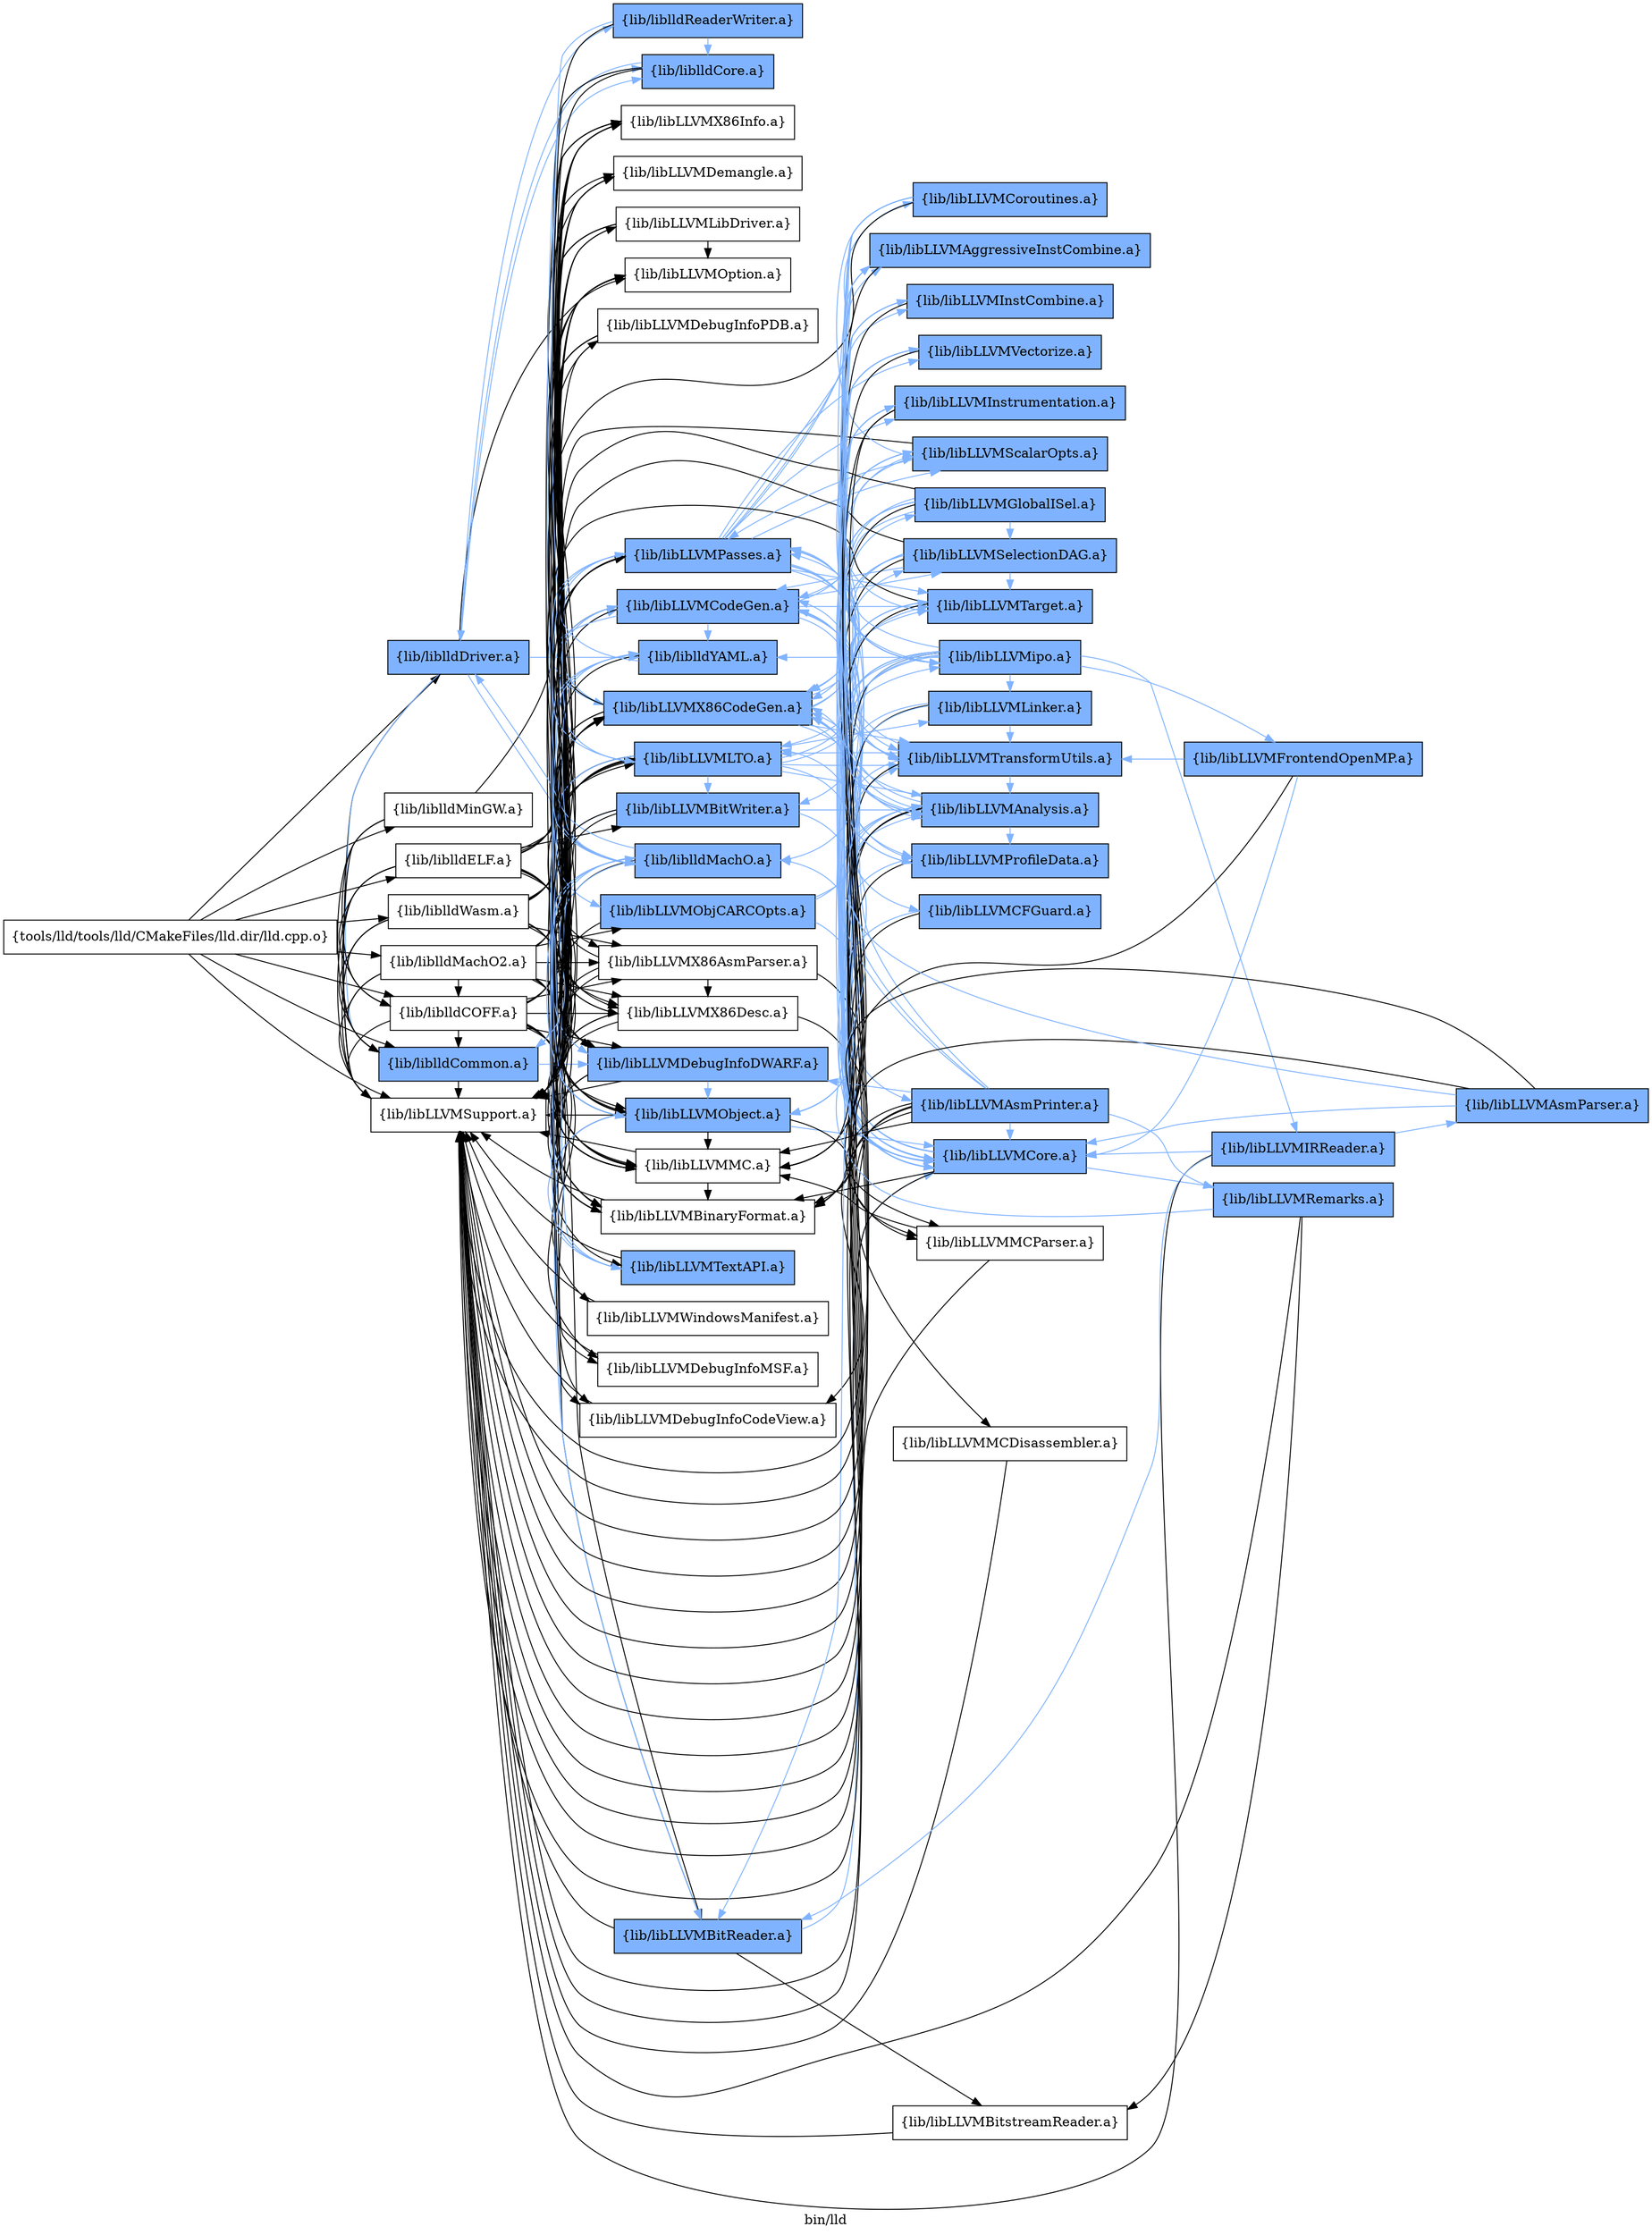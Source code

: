 digraph "bin/lld" {
	label="bin/lld";
	rankdir=LR;
	{ rank=same; Node0x55b490368e38;  }
	{ rank=same; Node0x55b490369f68; Node0x55b490369a18; Node0x55b4903694c8; Node0x55b49035f518; Node0x55b49035fa68; Node0x55b49035ff18; Node0x55b490360508; Node0x55b490360918;  }
	{ rank=same; Node0x55b49036fa08; Node0x55b490350a68; Node0x55b490351008; Node0x55b490366408; Node0x55b490362d08; Node0x55b490350568; Node0x55b490353268; Node0x55b490352d68; Node0x55b490354668; Node0x55b490366908; Node0x55b490359a78; Node0x55b4903524f8; Node0x55b490362718; Node0x55b490351ff8; Node0x55b490358538; Node0x55b490359fc8; Node0x55b490365968; Node0x55b490351e68; Node0x55b490360e68; Node0x55b490361368; Node0x55b490361a48; Node0x55b490361d18; Node0x55b490369108; Node0x55b490357b38; Node0x55b490358038; Node0x55b490367948;  }
	{ rank=same; Node0x55b490359f78; Node0x55b4903529f8; Node0x55b490359168; Node0x55b490367f38; Node0x55b490352a48; Node0x55b490351af8; Node0x55b490368c08; Node0x55b490351508; Node0x55b490351968; Node0x55b490352548; Node0x55b490358a38; Node0x55b490353808; Node0x55b490366db8; Node0x55b4903609b8; Node0x55b490367268; Node0x55b490368758; Node0x55b4903681b8; Node0x55b490355f18; Node0x55b490359c08; Node0x55b4903703b8;  }
	{ rank=same; Node0x55b490350838; Node0x55b4903613b8; Node0x55b490360dc8;  }

	Node0x55b490368e38 [shape=record,shape=box,group=0,label="{tools/lld/tools/lld/CMakeFiles/lld.dir/lld.cpp.o}"];
	Node0x55b490368e38 -> Node0x55b490369f68;
	Node0x55b490368e38 -> Node0x55b490369a18;
	Node0x55b490368e38 -> Node0x55b4903694c8;
	Node0x55b490368e38 -> Node0x55b49035f518;
	Node0x55b490368e38 -> Node0x55b49035fa68;
	Node0x55b490368e38 -> Node0x55b49035ff18;
	Node0x55b490368e38 -> Node0x55b490360508;
	Node0x55b490368e38 -> Node0x55b490360918;
	Node0x55b490369f68 [shape=record,shape=box,group=0,label="{lib/libLLVMSupport.a}"];
	Node0x55b490369f68 -> Node0x55b49036fa08;
	Node0x55b490369a18 [shape=record,shape=box,group=1,style=filled,fillcolor="0.600000 0.5 1",label="{lib/liblldCommon.a}"];
	Node0x55b490369a18 -> Node0x55b490369f68;
	Node0x55b490369a18 -> Node0x55b490350a68;
	Node0x55b490369a18 -> Node0x55b490351008[color="0.600000 0.5 1"];
	Node0x55b490369a18 -> Node0x55b490366408[color="0.600000 0.5 1"];
	Node0x55b490369a18 -> Node0x55b49036fa08;
	Node0x55b4903694c8 [shape=record,shape=box,group=0,label="{lib/liblldCOFF.a}"];
	Node0x55b4903694c8 -> Node0x55b490369f68;
	Node0x55b4903694c8 -> Node0x55b490369a18;
	Node0x55b4903694c8 -> Node0x55b490362d08;
	Node0x55b4903694c8 -> Node0x55b490350a68;
	Node0x55b4903694c8 -> Node0x55b490350568;
	Node0x55b4903694c8 -> Node0x55b490353268;
	Node0x55b4903694c8 -> Node0x55b490352d68;
	Node0x55b4903694c8 -> Node0x55b490354668;
	Node0x55b4903694c8 -> Node0x55b490366908;
	Node0x55b4903694c8 -> Node0x55b490359a78;
	Node0x55b4903694c8 -> Node0x55b4903524f8;
	Node0x55b4903694c8 -> Node0x55b490362718;
	Node0x55b4903694c8 -> Node0x55b490351ff8;
	Node0x55b4903694c8 -> Node0x55b490358538;
	Node0x55b4903694c8 -> Node0x55b490359fc8;
	Node0x55b4903694c8 -> Node0x55b490351008;
	Node0x55b4903694c8 -> Node0x55b490365968;
	Node0x55b4903694c8 -> Node0x55b490351e68;
	Node0x55b4903694c8 -> Node0x55b49036fa08;
	Node0x55b49035f518 [shape=record,shape=box,group=1,style=filled,fillcolor="0.600000 0.5 1",label="{lib/liblldDriver.a}"];
	Node0x55b49035f518 -> Node0x55b490369f68;
	Node0x55b49035f518 -> Node0x55b490369a18[color="0.600000 0.5 1"];
	Node0x55b49035f518 -> Node0x55b490360e68[color="0.600000 0.5 1"];
	Node0x55b49035f518 -> Node0x55b490361368[color="0.600000 0.5 1"];
	Node0x55b49035f518 -> Node0x55b490361a48[color="0.600000 0.5 1"];
	Node0x55b49035f518 -> Node0x55b490361d18[color="0.600000 0.5 1"];
	Node0x55b49035f518 -> Node0x55b490350a68;
	Node0x55b49035fa68 [shape=record,shape=box,group=0,label="{lib/liblldELF.a}"];
	Node0x55b49035fa68 -> Node0x55b490369f68;
	Node0x55b49035fa68 -> Node0x55b490369a18;
	Node0x55b49035fa68 -> Node0x55b4903694c8;
	Node0x55b49035fa68 -> Node0x55b490350a68;
	Node0x55b49035fa68 -> Node0x55b490350568;
	Node0x55b49035fa68 -> Node0x55b490353268;
	Node0x55b49035fa68 -> Node0x55b490352d68;
	Node0x55b49035fa68 -> Node0x55b490354668;
	Node0x55b49035fa68 -> Node0x55b490366908;
	Node0x55b49035fa68 -> Node0x55b490359a78;
	Node0x55b49035fa68 -> Node0x55b4903524f8;
	Node0x55b49035fa68 -> Node0x55b490351008;
	Node0x55b49035fa68 -> Node0x55b490365968;
	Node0x55b49035fa68 -> Node0x55b490369108;
	Node0x55b49035fa68 -> Node0x55b490358538;
	Node0x55b49035fa68 -> Node0x55b49036fa08;
	Node0x55b49035ff18 [shape=record,shape=box,group=0,label="{lib/liblldMachO2.a}"];
	Node0x55b49035ff18 -> Node0x55b490369f68;
	Node0x55b49035ff18 -> Node0x55b490369a18;
	Node0x55b49035ff18 -> Node0x55b4903694c8;
	Node0x55b49035ff18 -> Node0x55b490350a68;
	Node0x55b49035ff18 -> Node0x55b490350568;
	Node0x55b49035ff18 -> Node0x55b490353268;
	Node0x55b49035ff18 -> Node0x55b490352d68;
	Node0x55b49035ff18 -> Node0x55b490354668;
	Node0x55b49035ff18 -> Node0x55b490366908;
	Node0x55b49035ff18 -> Node0x55b490359a78;
	Node0x55b49035ff18 -> Node0x55b490357b38;
	Node0x55b49035ff18 -> Node0x55b4903524f8;
	Node0x55b49035ff18 -> Node0x55b490358038;
	Node0x55b49035ff18 -> Node0x55b490351008;
	Node0x55b49035ff18 -> Node0x55b490367948;
	Node0x55b49035ff18 -> Node0x55b490365968;
	Node0x55b49035ff18 -> Node0x55b490358538;
	Node0x55b490360508 [shape=record,shape=box,group=0,label="{lib/liblldMinGW.a}"];
	Node0x55b490360508 -> Node0x55b490369f68;
	Node0x55b490360508 -> Node0x55b490369a18;
	Node0x55b490360508 -> Node0x55b4903694c8;
	Node0x55b490360508 -> Node0x55b490350a68;
	Node0x55b490360918 [shape=record,shape=box,group=0,label="{lib/liblldWasm.a}"];
	Node0x55b490360918 -> Node0x55b490369f68;
	Node0x55b490360918 -> Node0x55b490369a18;
	Node0x55b490360918 -> Node0x55b4903694c8;
	Node0x55b490360918 -> Node0x55b490350a68;
	Node0x55b490360918 -> Node0x55b490350568;
	Node0x55b490360918 -> Node0x55b490353268;
	Node0x55b490360918 -> Node0x55b490352d68;
	Node0x55b490360918 -> Node0x55b490354668;
	Node0x55b490360918 -> Node0x55b490366908;
	Node0x55b490360918 -> Node0x55b490359a78;
	Node0x55b490360918 -> Node0x55b4903524f8;
	Node0x55b490360918 -> Node0x55b490365968;
	Node0x55b490360918 -> Node0x55b490358538;
	Node0x55b490362d08 [shape=record,shape=box,group=0,label="{lib/libLLVMLibDriver.a}"];
	Node0x55b490362d08 -> Node0x55b490369f68;
	Node0x55b490362d08 -> Node0x55b490350a68;
	Node0x55b490362d08 -> Node0x55b490359a78;
	Node0x55b490362d08 -> Node0x55b490358038;
	Node0x55b490362d08 -> Node0x55b4903524f8;
	Node0x55b490350a68 [shape=record,shape=box,group=0,label="{lib/libLLVMOption.a}"];
	Node0x55b490350a68 -> Node0x55b490369f68;
	Node0x55b490350568 [shape=record,shape=box,group=1,style=filled,fillcolor="0.600000 0.5 1",label="{lib/libLLVMX86CodeGen.a}"];
	Node0x55b490350568 -> Node0x55b490369f68;
	Node0x55b490350568 -> Node0x55b490351508[color="0.600000 0.5 1"];
	Node0x55b490350568 -> Node0x55b490352d68;
	Node0x55b490350568 -> Node0x55b490354668;
	Node0x55b490350568 -> Node0x55b490366408[color="0.600000 0.5 1"];
	Node0x55b490350568 -> Node0x55b490358538;
	Node0x55b490350568 -> Node0x55b4903529f8[color="0.600000 0.5 1"];
	Node0x55b490350568 -> Node0x55b490367f38[color="0.600000 0.5 1"];
	Node0x55b490350568 -> Node0x55b490352a48[color="0.600000 0.5 1"];
	Node0x55b490350568 -> Node0x55b490359f78[color="0.600000 0.5 1"];
	Node0x55b490350568 -> Node0x55b490351968[color="0.600000 0.5 1"];
	Node0x55b490350568 -> Node0x55b490352548[color="0.600000 0.5 1"];
	Node0x55b490350568 -> Node0x55b490351af8[color="0.600000 0.5 1"];
	Node0x55b490350568 -> Node0x55b490359168[color="0.600000 0.5 1"];
	Node0x55b490353268 [shape=record,shape=box,group=0,label="{lib/libLLVMX86AsmParser.a}"];
	Node0x55b490353268 -> Node0x55b490369f68;
	Node0x55b490353268 -> Node0x55b490352d68;
	Node0x55b490353268 -> Node0x55b490354668;
	Node0x55b490353268 -> Node0x55b490358a38;
	Node0x55b490353268 -> Node0x55b490358538;
	Node0x55b490352d68 [shape=record,shape=box,group=0,label="{lib/libLLVMX86Desc.a}"];
	Node0x55b490352d68 -> Node0x55b490369f68;
	Node0x55b490352d68 -> Node0x55b490358538;
	Node0x55b490352d68 -> Node0x55b490353808;
	Node0x55b490352d68 -> Node0x55b490354668;
	Node0x55b490352d68 -> Node0x55b4903524f8;
	Node0x55b490354668 [shape=record,shape=box,group=0,label="{lib/libLLVMX86Info.a}"];
	Node0x55b490354668 -> Node0x55b490369f68;
	Node0x55b490366908 [shape=record,shape=box,group=1,style=filled,fillcolor="0.600000 0.5 1",label="{lib/libLLVMLTO.a}"];
	Node0x55b490366908 -> Node0x55b490369f68;
	Node0x55b490366908 -> Node0x55b490366db8[color="0.600000 0.5 1"];
	Node0x55b490366908 -> Node0x55b490369108[color="0.600000 0.5 1"];
	Node0x55b490366908 -> Node0x55b4903609b8[color="0.600000 0.5 1"];
	Node0x55b490366908 -> Node0x55b490359f78[color="0.600000 0.5 1"];
	Node0x55b490366908 -> Node0x55b490359a78[color="0.600000 0.5 1"];
	Node0x55b490366908 -> Node0x55b490358038[color="0.600000 0.5 1"];
	Node0x55b490366908 -> Node0x55b4903529f8[color="0.600000 0.5 1"];
	Node0x55b490366908 -> Node0x55b490365968[color="0.600000 0.5 1"];
	Node0x55b490366908 -> Node0x55b490367f38[color="0.600000 0.5 1"];
	Node0x55b490366908 -> Node0x55b490359168[color="0.600000 0.5 1"];
	Node0x55b490366908 -> Node0x55b490358538;
	Node0x55b490359a78 [shape=record,shape=box,group=1,style=filled,fillcolor="0.600000 0.5 1",label="{lib/libLLVMObject.a}"];
	Node0x55b490359a78 -> Node0x55b490369f68;
	Node0x55b490359a78 -> Node0x55b4903529f8[color="0.600000 0.5 1"];
	Node0x55b490359a78 -> Node0x55b4903524f8;
	Node0x55b490359a78 -> Node0x55b490358538;
	Node0x55b490359a78 -> Node0x55b490358038[color="0.600000 0.5 1"];
	Node0x55b490359a78 -> Node0x55b490358a38;
	Node0x55b490359a78 -> Node0x55b490357b38[color="0.600000 0.5 1"];
	Node0x55b4903524f8 [shape=record,shape=box,group=0,label="{lib/libLLVMBinaryFormat.a}"];
	Node0x55b4903524f8 -> Node0x55b490369f68;
	Node0x55b490362718 [shape=record,shape=box,group=0,label="{lib/libLLVMDebugInfoPDB.a}"];
	Node0x55b490362718 -> Node0x55b490369f68;
	Node0x55b490362718 -> Node0x55b490351e68;
	Node0x55b490362718 -> Node0x55b490351ff8;
	Node0x55b490362718 -> Node0x55b490359a78;
	Node0x55b490362718 -> Node0x55b4903524f8;
	Node0x55b490351ff8 [shape=record,shape=box,group=0,label="{lib/libLLVMDebugInfoCodeView.a}"];
	Node0x55b490351ff8 -> Node0x55b490369f68;
	Node0x55b490358538 [shape=record,shape=box,group=0,label="{lib/libLLVMMC.a}"];
	Node0x55b490358538 -> Node0x55b490369f68;
	Node0x55b490358538 -> Node0x55b4903524f8;
	Node0x55b490359fc8 [shape=record,shape=box,group=0,label="{lib/libLLVMWindowsManifest.a}"];
	Node0x55b490359fc8 -> Node0x55b490369f68;
	Node0x55b490351008 [shape=record,shape=box,group=1,style=filled,fillcolor="0.600000 0.5 1",label="{lib/libLLVMDebugInfoDWARF.a}"];
	Node0x55b490351008 -> Node0x55b490369f68;
	Node0x55b490351008 -> Node0x55b490359a78[color="0.600000 0.5 1"];
	Node0x55b490351008 -> Node0x55b4903524f8;
	Node0x55b490351008 -> Node0x55b490358538;
	Node0x55b490365968 [shape=record,shape=box,group=1,style=filled,fillcolor="0.600000 0.5 1",label="{lib/libLLVMPasses.a}"];
	Node0x55b490365968 -> Node0x55b490369f68;
	Node0x55b490365968 -> Node0x55b490367f38[color="0.600000 0.5 1"];
	Node0x55b490365968 -> Node0x55b490367948[color="0.600000 0.5 1"];
	Node0x55b490365968 -> Node0x55b490366908[color="0.600000 0.5 1"];
	Node0x55b490365968 -> Node0x55b490367268[color="0.600000 0.5 1"];
	Node0x55b490365968 -> Node0x55b490366db8[color="0.600000 0.5 1"];
	Node0x55b490365968 -> Node0x55b490368c08[color="0.600000 0.5 1"];
	Node0x55b490365968 -> Node0x55b490368758[color="0.600000 0.5 1"];
	Node0x55b490365968 -> Node0x55b4903681b8[color="0.600000 0.5 1"];
	Node0x55b490365968 -> Node0x55b490355f18[color="0.600000 0.5 1"];
	Node0x55b490365968 -> Node0x55b490359c08[color="0.600000 0.5 1"];
	Node0x55b490365968 -> Node0x55b490359168[color="0.600000 0.5 1"];
	Node0x55b490365968 -> Node0x55b490359f78[color="0.600000 0.5 1"];
	Node0x55b490365968 -> Node0x55b4903529f8[color="0.600000 0.5 1"];
	Node0x55b490366408 [shape=record,shape=box,group=1,style=filled,fillcolor="0.600000 0.5 1",label="{lib/libLLVMCodeGen.a}"];
	Node0x55b490366408 -> Node0x55b490369f68;
	Node0x55b490366408 -> Node0x55b490359f78[color="0.600000 0.5 1"];
	Node0x55b490366408 -> Node0x55b4903529f8[color="0.600000 0.5 1"];
	Node0x55b490366408 -> Node0x55b490350568[color="0.600000 0.5 1"];
	Node0x55b490366408 -> Node0x55b490358538;
	Node0x55b490366408 -> Node0x55b490359168[color="0.600000 0.5 1"];
	Node0x55b490366408 -> Node0x55b490367f38[color="0.600000 0.5 1"];
	Node0x55b490366408 -> Node0x55b490360e68[color="0.600000 0.5 1"];
	Node0x55b490366408 -> Node0x55b490361a48[color="0.600000 0.5 1"];
	Node0x55b490366408 -> Node0x55b490352a48[color="0.600000 0.5 1"];
	Node0x55b490366408 -> Node0x55b490351af8[color="0.600000 0.5 1"];
	Node0x55b490366408 -> Node0x55b490368c08[color="0.600000 0.5 1"];
	Node0x55b49036fa08 [shape=record,shape=box,group=0,label="{lib/libLLVMDemangle.a}"];
	Node0x55b490351e68 [shape=record,shape=box,group=0,label="{lib/libLLVMDebugInfoMSF.a}"];
	Node0x55b490351e68 -> Node0x55b490369f68;
	Node0x55b490360e68 [shape=record,shape=box,group=1,style=filled,fillcolor="0.600000 0.5 1",label="{lib/liblldMachO.a}"];
	Node0x55b490360e68 -> Node0x55b490369f68;
	Node0x55b490360e68 -> Node0x55b490369a18[color="0.600000 0.5 1"];
	Node0x55b490360e68 -> Node0x55b490361d18[color="0.600000 0.5 1"];
	Node0x55b490360e68 -> Node0x55b49036fa08;
	Node0x55b490360e68 -> Node0x55b49035f518[color="0.600000 0.5 1"];
	Node0x55b490360e68 -> Node0x55b490359a78[color="0.600000 0.5 1"];
	Node0x55b490360e68 -> Node0x55b490357b38[color="0.600000 0.5 1"];
	Node0x55b490360e68 -> Node0x55b490351008[color="0.600000 0.5 1"];
	Node0x55b490360e68 -> Node0x55b490361a48[color="0.600000 0.5 1"];
	Node0x55b490361368 [shape=record,shape=box,group=1,style=filled,fillcolor="0.600000 0.5 1",label="{lib/liblldReaderWriter.a}"];
	Node0x55b490361368 -> Node0x55b490369f68;
	Node0x55b490361368 -> Node0x55b490361d18[color="0.600000 0.5 1"];
	Node0x55b490361368 -> Node0x55b490359a78[color="0.600000 0.5 1"];
	Node0x55b490361a48 [shape=record,shape=box,group=1,style=filled,fillcolor="0.600000 0.5 1",label="{lib/liblldYAML.a}"];
	Node0x55b490361a48 -> Node0x55b490369f68;
	Node0x55b490361a48 -> Node0x55b490360e68[color="0.600000 0.5 1"];
	Node0x55b490361a48 -> Node0x55b490361d18[color="0.600000 0.5 1"];
	Node0x55b490361d18 [shape=record,shape=box,group=1,style=filled,fillcolor="0.600000 0.5 1",label="{lib/liblldCore.a}"];
	Node0x55b490361d18 -> Node0x55b490369f68;
	Node0x55b490361d18 -> Node0x55b4903524f8;
	Node0x55b490361d18 -> Node0x55b49035f518[color="0.600000 0.5 1"];
	Node0x55b490369108 [shape=record,shape=box,group=1,style=filled,fillcolor="0.600000 0.5 1",label="{lib/libLLVMBitWriter.a}"];
	Node0x55b490369108 -> Node0x55b490369f68;
	Node0x55b490369108 -> Node0x55b490359f78[color="0.600000 0.5 1"];
	Node0x55b490369108 -> Node0x55b490359a78[color="0.600000 0.5 1"];
	Node0x55b490369108 -> Node0x55b490358538;
	Node0x55b490369108 -> Node0x55b4903529f8[color="0.600000 0.5 1"];
	Node0x55b490357b38 [shape=record,shape=box,group=1,style=filled,fillcolor="0.600000 0.5 1",label="{lib/libLLVMTextAPI.a}"];
	Node0x55b490357b38 -> Node0x55b490369f68;
	Node0x55b490357b38 -> Node0x55b490360e68[color="0.600000 0.5 1"];
	Node0x55b490357b38 -> Node0x55b490361a48[color="0.600000 0.5 1"];
	Node0x55b490358038 [shape=record,shape=box,group=1,style=filled,fillcolor="0.600000 0.5 1",label="{lib/libLLVMBitReader.a}"];
	Node0x55b490358038 -> Node0x55b490369f68;
	Node0x55b490358038 -> Node0x55b4903529f8[color="0.600000 0.5 1"];
	Node0x55b490358038 -> Node0x55b4903703b8;
	Node0x55b490367948 [shape=record,shape=box,group=1,style=filled,fillcolor="0.600000 0.5 1",label="{lib/libLLVMObjCARCOpts.a}"];
	Node0x55b490367948 -> Node0x55b490369f68;
	Node0x55b490367948 -> Node0x55b490359168[color="0.600000 0.5 1"];
	Node0x55b490367948 -> Node0x55b490359f78[color="0.600000 0.5 1"];
	Node0x55b490367948 -> Node0x55b4903529f8[color="0.600000 0.5 1"];
	Node0x55b490351508 [shape=record,shape=box,group=1,style=filled,fillcolor="0.600000 0.5 1",label="{lib/libLLVMAsmPrinter.a}"];
	Node0x55b490351508 -> Node0x55b490369f68;
	Node0x55b490351508 -> Node0x55b490367f38[color="0.600000 0.5 1"];
	Node0x55b490351508 -> Node0x55b490366408[color="0.600000 0.5 1"];
	Node0x55b490351508 -> Node0x55b490359f78[color="0.600000 0.5 1"];
	Node0x55b490351508 -> Node0x55b490358538;
	Node0x55b490351508 -> Node0x55b4903529f8[color="0.600000 0.5 1"];
	Node0x55b490351508 -> Node0x55b4903524f8;
	Node0x55b490351508 -> Node0x55b490350838[color="0.600000 0.5 1"];
	Node0x55b490351508 -> Node0x55b490358a38;
	Node0x55b490351508 -> Node0x55b490351008[color="0.600000 0.5 1"];
	Node0x55b490351508 -> Node0x55b490351ff8;
	Node0x55b4903529f8 [shape=record,shape=box,group=1,style=filled,fillcolor="0.600000 0.5 1",label="{lib/libLLVMCore.a}"];
	Node0x55b4903529f8 -> Node0x55b490369f68;
	Node0x55b4903529f8 -> Node0x55b490366408[color="0.600000 0.5 1"];
	Node0x55b4903529f8 -> Node0x55b4903524f8;
	Node0x55b4903529f8 -> Node0x55b490350838[color="0.600000 0.5 1"];
	Node0x55b4903529f8 -> Node0x55b490359f78[color="0.600000 0.5 1"];
	Node0x55b4903529f8 -> Node0x55b490366908[color="0.600000 0.5 1"];
	Node0x55b4903529f8 -> Node0x55b490365968[color="0.600000 0.5 1"];
	Node0x55b4903529f8 -> Node0x55b490350568[color="0.600000 0.5 1"];
	Node0x55b490367f38 [shape=record,shape=box,group=1,style=filled,fillcolor="0.600000 0.5 1",label="{lib/libLLVMTarget.a}"];
	Node0x55b490367f38 -> Node0x55b490369f68;
	Node0x55b490367f38 -> Node0x55b490358538;
	Node0x55b490367f38 -> Node0x55b4903529f8[color="0.600000 0.5 1"];
	Node0x55b490367f38 -> Node0x55b490359f78[color="0.600000 0.5 1"];
	Node0x55b490352a48 [shape=record,shape=box,group=1,style=filled,fillcolor="0.600000 0.5 1",label="{lib/libLLVMSelectionDAG.a}"];
	Node0x55b490352a48 -> Node0x55b490369f68;
	Node0x55b490352a48 -> Node0x55b490366408[color="0.600000 0.5 1"];
	Node0x55b490352a48 -> Node0x55b490359f78[color="0.600000 0.5 1"];
	Node0x55b490352a48 -> Node0x55b4903529f8[color="0.600000 0.5 1"];
	Node0x55b490352a48 -> Node0x55b490358538;
	Node0x55b490352a48 -> Node0x55b490367f38[color="0.600000 0.5 1"];
	Node0x55b490352a48 -> Node0x55b490359168[color="0.600000 0.5 1"];
	Node0x55b490352a48 -> Node0x55b490350568[color="0.600000 0.5 1"];
	Node0x55b490359f78 [shape=record,shape=box,group=1,style=filled,fillcolor="0.600000 0.5 1",label="{lib/libLLVMAnalysis.a}"];
	Node0x55b490359f78 -> Node0x55b490369f68;
	Node0x55b490359f78 -> Node0x55b490350568[color="0.600000 0.5 1"];
	Node0x55b490359f78 -> Node0x55b4903529f8[color="0.600000 0.5 1"];
	Node0x55b490359f78 -> Node0x55b490365968[color="0.600000 0.5 1"];
	Node0x55b490359f78 -> Node0x55b490351af8[color="0.600000 0.5 1"];
	Node0x55b490359f78 -> Node0x55b4903524f8;
	Node0x55b490359f78 -> Node0x55b490359a78[color="0.600000 0.5 1"];
	Node0x55b490351968 [shape=record,shape=box,group=1,style=filled,fillcolor="0.600000 0.5 1",label="{lib/libLLVMGlobalISel.a}"];
	Node0x55b490351968 -> Node0x55b490369f68;
	Node0x55b490351968 -> Node0x55b490366408[color="0.600000 0.5 1"];
	Node0x55b490351968 -> Node0x55b4903529f8[color="0.600000 0.5 1"];
	Node0x55b490351968 -> Node0x55b490367f38[color="0.600000 0.5 1"];
	Node0x55b490351968 -> Node0x55b490352a48[color="0.600000 0.5 1"];
	Node0x55b490351968 -> Node0x55b490359f78[color="0.600000 0.5 1"];
	Node0x55b490351968 -> Node0x55b490358538;
	Node0x55b490351968 -> Node0x55b490350568[color="0.600000 0.5 1"];
	Node0x55b490351968 -> Node0x55b490359168[color="0.600000 0.5 1"];
	Node0x55b490352548 [shape=record,shape=box,group=1,style=filled,fillcolor="0.600000 0.5 1",label="{lib/libLLVMCFGuard.a}"];
	Node0x55b490352548 -> Node0x55b490369f68;
	Node0x55b490352548 -> Node0x55b4903529f8[color="0.600000 0.5 1"];
	Node0x55b490351af8 [shape=record,shape=box,group=1,style=filled,fillcolor="0.600000 0.5 1",label="{lib/libLLVMProfileData.a}"];
	Node0x55b490351af8 -> Node0x55b490369f68;
	Node0x55b490351af8 -> Node0x55b4903529f8[color="0.600000 0.5 1"];
	Node0x55b490359168 [shape=record,shape=box,group=1,style=filled,fillcolor="0.600000 0.5 1",label="{lib/libLLVMTransformUtils.a}"];
	Node0x55b490359168 -> Node0x55b490369f68;
	Node0x55b490359168 -> Node0x55b4903529f8[color="0.600000 0.5 1"];
	Node0x55b490359168 -> Node0x55b490359f78[color="0.600000 0.5 1"];
	Node0x55b490359168 -> Node0x55b490366908[color="0.600000 0.5 1"];
	Node0x55b490359168 -> Node0x55b490365968[color="0.600000 0.5 1"];
	Node0x55b490350838 [shape=record,shape=box,group=1,style=filled,fillcolor="0.600000 0.5 1",label="{lib/libLLVMRemarks.a}"];
	Node0x55b490350838 -> Node0x55b490369f68;
	Node0x55b490350838 -> Node0x55b4903703b8;
	Node0x55b490350838 -> Node0x55b490360e68[color="0.600000 0.5 1"];
	Node0x55b490358a38 [shape=record,shape=box,group=0,label="{lib/libLLVMMCParser.a}"];
	Node0x55b490358a38 -> Node0x55b490369f68;
	Node0x55b490358a38 -> Node0x55b490358538;
	Node0x55b490353808 [shape=record,shape=box,group=0,label="{lib/libLLVMMCDisassembler.a}"];
	Node0x55b490353808 -> Node0x55b490369f68;
	Node0x55b490366db8 [shape=record,shape=box,group=1,style=filled,fillcolor="0.600000 0.5 1",label="{lib/libLLVMipo.a}"];
	Node0x55b490366db8 -> Node0x55b490369f68;
	Node0x55b490366db8 -> Node0x55b490359168[color="0.600000 0.5 1"];
	Node0x55b490366db8 -> Node0x55b490359f78[color="0.600000 0.5 1"];
	Node0x55b490366db8 -> Node0x55b4903529f8[color="0.600000 0.5 1"];
	Node0x55b490366db8 -> Node0x55b4903609b8[color="0.600000 0.5 1"];
	Node0x55b490366db8 -> Node0x55b4903613b8[color="0.600000 0.5 1"];
	Node0x55b490366db8 -> Node0x55b490358038[color="0.600000 0.5 1"];
	Node0x55b490366db8 -> Node0x55b490366908[color="0.600000 0.5 1"];
	Node0x55b490366db8 -> Node0x55b490360e68[color="0.600000 0.5 1"];
	Node0x55b490366db8 -> Node0x55b490361a48[color="0.600000 0.5 1"];
	Node0x55b490366db8 -> Node0x55b490360dc8[color="0.600000 0.5 1"];
	Node0x55b490366db8 -> Node0x55b490368c08[color="0.600000 0.5 1"];
	Node0x55b490366db8 -> Node0x55b490368758[color="0.600000 0.5 1"];
	Node0x55b490366db8 -> Node0x55b4903681b8[color="0.600000 0.5 1"];
	Node0x55b490366db8 -> Node0x55b490355f18[color="0.600000 0.5 1"];
	Node0x55b490366db8 -> Node0x55b490359c08[color="0.600000 0.5 1"];
	Node0x55b490366db8 -> Node0x55b490351af8[color="0.600000 0.5 1"];
	Node0x55b490366db8 -> Node0x55b490365968[color="0.600000 0.5 1"];
	Node0x55b490366db8 -> Node0x55b490369108[color="0.600000 0.5 1"];
	Node0x55b4903609b8 [shape=record,shape=box,group=1,style=filled,fillcolor="0.600000 0.5 1",label="{lib/libLLVMLinker.a}"];
	Node0x55b4903609b8 -> Node0x55b490369f68;
	Node0x55b4903609b8 -> Node0x55b490359168[color="0.600000 0.5 1"];
	Node0x55b4903609b8 -> Node0x55b490359a78[color="0.600000 0.5 1"];
	Node0x55b4903609b8 -> Node0x55b4903529f8[color="0.600000 0.5 1"];
	Node0x55b490368c08 [shape=record,shape=box,group=1,style=filled,fillcolor="0.600000 0.5 1",label="{lib/libLLVMScalarOpts.a}"];
	Node0x55b490368c08 -> Node0x55b490369f68;
	Node0x55b490368c08 -> Node0x55b490359f78[color="0.600000 0.5 1"];
	Node0x55b490368c08 -> Node0x55b4903529f8[color="0.600000 0.5 1"];
	Node0x55b490368c08 -> Node0x55b490359168[color="0.600000 0.5 1"];
	Node0x55b490368c08 -> Node0x55b490350568[color="0.600000 0.5 1"];
	Node0x55b490368c08 -> Node0x55b490365968[color="0.600000 0.5 1"];
	Node0x55b490367268 [shape=record,shape=box,group=1,style=filled,fillcolor="0.600000 0.5 1",label="{lib/libLLVMCoroutines.a}"];
	Node0x55b490367268 -> Node0x55b490369f68;
	Node0x55b490367268 -> Node0x55b490368c08[color="0.600000 0.5 1"];
	Node0x55b490367268 -> Node0x55b4903529f8[color="0.600000 0.5 1"];
	Node0x55b490367268 -> Node0x55b490366db8[color="0.600000 0.5 1"];
	Node0x55b490367268 -> Node0x55b490359168[color="0.600000 0.5 1"];
	Node0x55b490367268 -> Node0x55b490359f78[color="0.600000 0.5 1"];
	Node0x55b490368758 [shape=record,shape=box,group=1,style=filled,fillcolor="0.600000 0.5 1",label="{lib/libLLVMAggressiveInstCombine.a}"];
	Node0x55b490368758 -> Node0x55b490369f68;
	Node0x55b490368758 -> Node0x55b490359168[color="0.600000 0.5 1"];
	Node0x55b490368758 -> Node0x55b490359f78[color="0.600000 0.5 1"];
	Node0x55b490368758 -> Node0x55b4903529f8[color="0.600000 0.5 1"];
	Node0x55b4903681b8 [shape=record,shape=box,group=1,style=filled,fillcolor="0.600000 0.5 1",label="{lib/libLLVMInstCombine.a}"];
	Node0x55b4903681b8 -> Node0x55b490369f68;
	Node0x55b4903681b8 -> Node0x55b490359168[color="0.600000 0.5 1"];
	Node0x55b4903681b8 -> Node0x55b490359f78[color="0.600000 0.5 1"];
	Node0x55b4903681b8 -> Node0x55b4903529f8[color="0.600000 0.5 1"];
	Node0x55b490355f18 [shape=record,shape=box,group=1,style=filled,fillcolor="0.600000 0.5 1",label="{lib/libLLVMVectorize.a}"];
	Node0x55b490355f18 -> Node0x55b490369f68;
	Node0x55b490355f18 -> Node0x55b490359168[color="0.600000 0.5 1"];
	Node0x55b490355f18 -> Node0x55b490359f78[color="0.600000 0.5 1"];
	Node0x55b490355f18 -> Node0x55b4903529f8[color="0.600000 0.5 1"];
	Node0x55b490359c08 [shape=record,shape=box,group=1,style=filled,fillcolor="0.600000 0.5 1",label="{lib/libLLVMInstrumentation.a}"];
	Node0x55b490359c08 -> Node0x55b490369f68;
	Node0x55b490359c08 -> Node0x55b490359168[color="0.600000 0.5 1"];
	Node0x55b490359c08 -> Node0x55b490359f78[color="0.600000 0.5 1"];
	Node0x55b490359c08 -> Node0x55b490358538;
	Node0x55b490359c08 -> Node0x55b4903529f8[color="0.600000 0.5 1"];
	Node0x55b490359c08 -> Node0x55b490351af8[color="0.600000 0.5 1"];
	Node0x55b4903613b8 [shape=record,shape=box,group=1,style=filled,fillcolor="0.600000 0.5 1",label="{lib/libLLVMIRReader.a}"];
	Node0x55b4903613b8 -> Node0x55b490369f68;
	Node0x55b4903613b8 -> Node0x55b490356238[color="0.600000 0.5 1"];
	Node0x55b4903613b8 -> Node0x55b490358038[color="0.600000 0.5 1"];
	Node0x55b4903613b8 -> Node0x55b4903529f8[color="0.600000 0.5 1"];
	Node0x55b490360dc8 [shape=record,shape=box,group=1,style=filled,fillcolor="0.600000 0.5 1",label="{lib/libLLVMFrontendOpenMP.a}"];
	Node0x55b490360dc8 -> Node0x55b490369f68;
	Node0x55b490360dc8 -> Node0x55b490359168[color="0.600000 0.5 1"];
	Node0x55b490360dc8 -> Node0x55b4903529f8[color="0.600000 0.5 1"];
	Node0x55b490356238 [shape=record,shape=box,group=1,style=filled,fillcolor="0.600000 0.5 1",label="{lib/libLLVMAsmParser.a}"];
	Node0x55b490356238 -> Node0x55b490369f68;
	Node0x55b490356238 -> Node0x55b4903529f8[color="0.600000 0.5 1"];
	Node0x55b490356238 -> Node0x55b490350568[color="0.600000 0.5 1"];
	Node0x55b490356238 -> Node0x55b4903524f8;
	Node0x55b4903703b8 [shape=record,shape=box,group=0,label="{lib/libLLVMBitstreamReader.a}"];
	Node0x55b4903703b8 -> Node0x55b490369f68;
}
